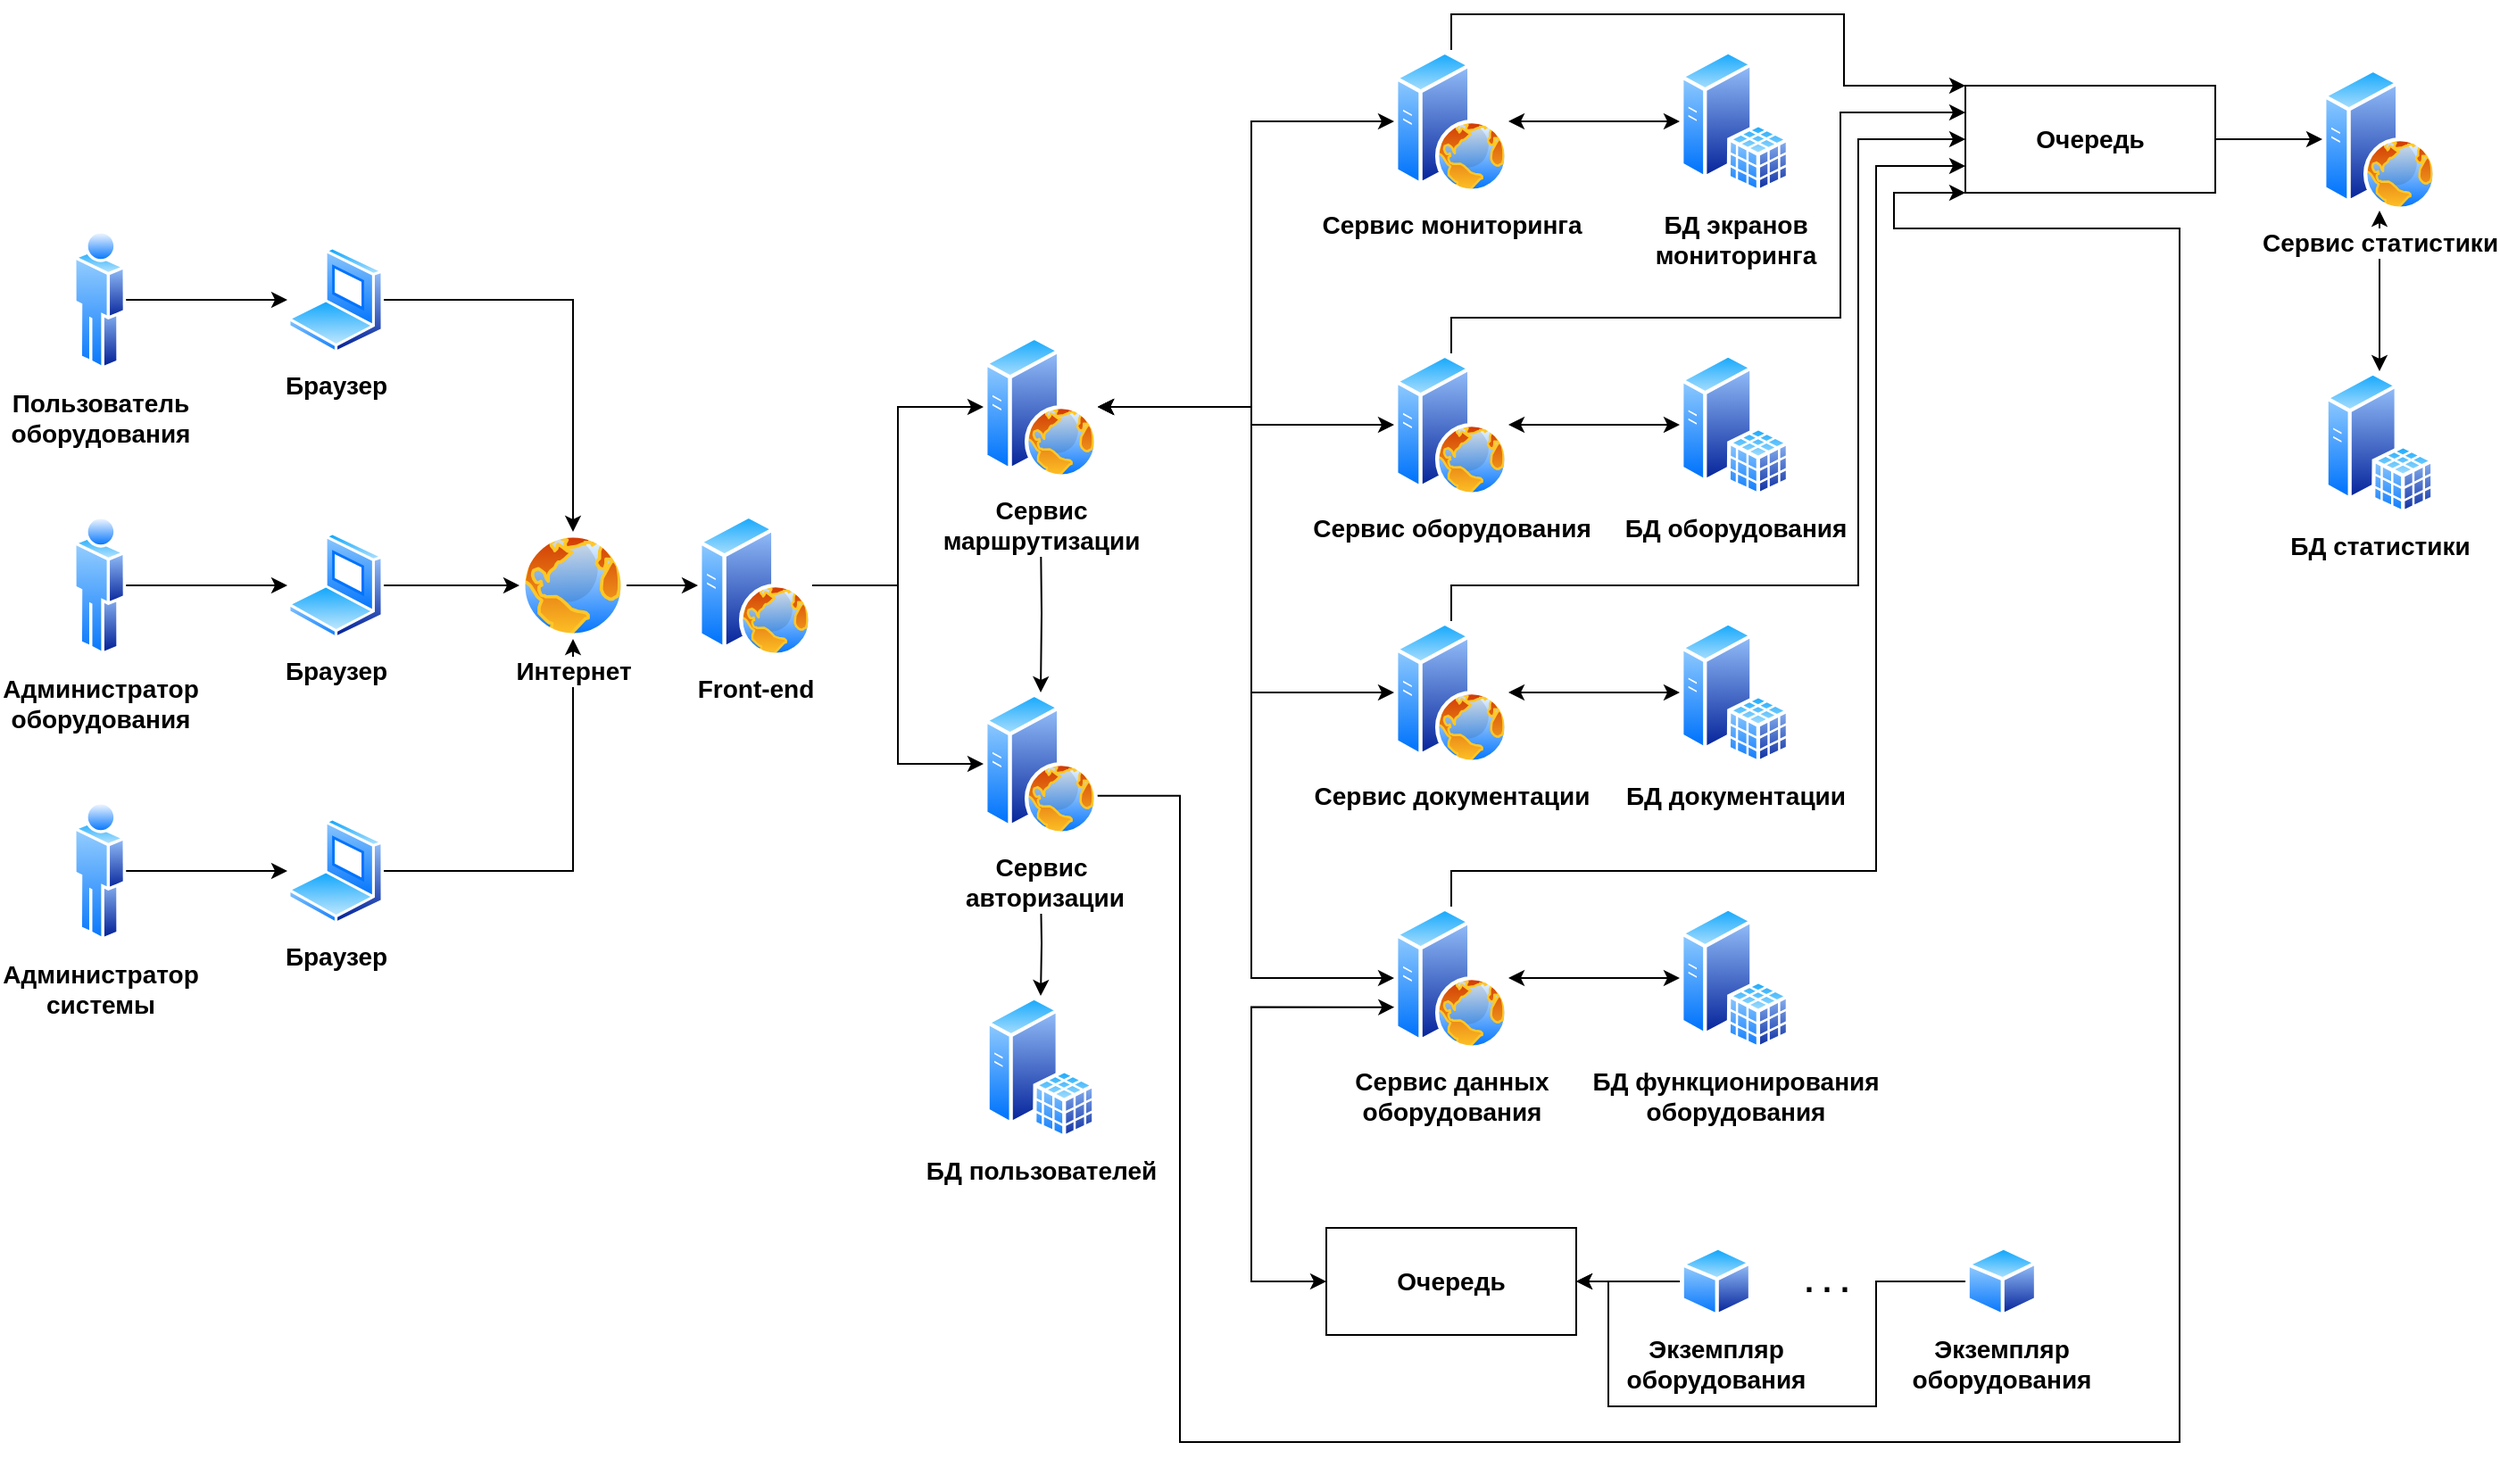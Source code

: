 <mxfile version="14.5.0" type="device"><diagram id="7UiXwg1uSnrwbN_RtKZs" name="Page-1"><mxGraphModel dx="2073" dy="1049" grid="1" gridSize="10" guides="1" tooltips="1" connect="1" arrows="1" fold="1" page="0" pageScale="1" pageWidth="827" pageHeight="1169" math="0" shadow="0"><root><mxCell id="0"/><mxCell id="1" parent="0"/><mxCell id="UalVrXW0ZuYl1teN-6kn-25" style="edgeStyle=orthogonalEdgeStyle;rounded=0;orthogonalLoop=1;jettySize=auto;html=1;exitX=1;exitY=0.5;exitDx=0;exitDy=0;fontSize=14;fontStyle=1" parent="1" source="UalVrXW0ZuYl1teN-6kn-15" target="UalVrXW0ZuYl1teN-6kn-18" edge="1"><mxGeometry relative="1" as="geometry"/></mxCell><mxCell id="UalVrXW0ZuYl1teN-6kn-15" value="Пользователь&lt;br style=&quot;font-size: 14px;&quot;&gt;оборудования" style="aspect=fixed;perimeter=ellipsePerimeter;html=1;align=center;shadow=0;dashed=0;spacingTop=3;image;image=img/lib/active_directory/user.svg;strokeColor=#000000;fontSize=14;fontStyle=1" parent="1" vertex="1"><mxGeometry x="20" y="160" width="29.6" height="80" as="geometry"/></mxCell><mxCell id="UalVrXW0ZuYl1teN-6kn-26" style="edgeStyle=orthogonalEdgeStyle;rounded=0;orthogonalLoop=1;jettySize=auto;html=1;exitX=1;exitY=0.5;exitDx=0;exitDy=0;entryX=0;entryY=0.5;entryDx=0;entryDy=0;fontSize=14;fontStyle=1" parent="1" source="UalVrXW0ZuYl1teN-6kn-16" target="UalVrXW0ZuYl1teN-6kn-19" edge="1"><mxGeometry relative="1" as="geometry"/></mxCell><mxCell id="UalVrXW0ZuYl1teN-6kn-16" value="Администратор&lt;br style=&quot;font-size: 14px;&quot;&gt;оборудования" style="aspect=fixed;perimeter=ellipsePerimeter;html=1;align=center;shadow=0;dashed=0;spacingTop=3;image;image=img/lib/active_directory/user.svg;strokeColor=#000000;fontSize=14;fontStyle=1" parent="1" vertex="1"><mxGeometry x="20" y="320" width="29.6" height="80" as="geometry"/></mxCell><mxCell id="UalVrXW0ZuYl1teN-6kn-27" style="edgeStyle=orthogonalEdgeStyle;rounded=0;orthogonalLoop=1;jettySize=auto;html=1;exitX=1;exitY=0.5;exitDx=0;exitDy=0;entryX=0;entryY=0.5;entryDx=0;entryDy=0;fontSize=14;fontStyle=1" parent="1" source="UalVrXW0ZuYl1teN-6kn-17" target="UalVrXW0ZuYl1teN-6kn-20" edge="1"><mxGeometry relative="1" as="geometry"/></mxCell><mxCell id="UalVrXW0ZuYl1teN-6kn-17" value="Администратор&lt;br style=&quot;font-size: 14px;&quot;&gt;системы" style="aspect=fixed;perimeter=ellipsePerimeter;html=1;align=center;shadow=0;dashed=0;spacingTop=3;image;image=img/lib/active_directory/user.svg;strokeColor=#000000;fontSize=14;fontStyle=1" parent="1" vertex="1"><mxGeometry x="20" y="480" width="29.6" height="80" as="geometry"/></mxCell><mxCell id="UalVrXW0ZuYl1teN-6kn-28" style="edgeStyle=orthogonalEdgeStyle;rounded=0;orthogonalLoop=1;jettySize=auto;html=1;exitX=1;exitY=0.5;exitDx=0;exitDy=0;fontSize=14;fontStyle=1" parent="1" source="UalVrXW0ZuYl1teN-6kn-18" target="UalVrXW0ZuYl1teN-6kn-21" edge="1"><mxGeometry relative="1" as="geometry"/></mxCell><mxCell id="UalVrXW0ZuYl1teN-6kn-18" value="Браузер" style="aspect=fixed;perimeter=ellipsePerimeter;html=1;align=center;shadow=0;dashed=0;spacingTop=3;image;image=img/lib/active_directory/laptop_client.svg;strokeColor=#000000;fontSize=14;fontStyle=1" parent="1" vertex="1"><mxGeometry x="140" y="170" width="54" height="60" as="geometry"/></mxCell><mxCell id="UalVrXW0ZuYl1teN-6kn-23" style="edgeStyle=orthogonalEdgeStyle;rounded=0;orthogonalLoop=1;jettySize=auto;html=1;exitX=1;exitY=0.5;exitDx=0;exitDy=0;fontSize=14;fontStyle=1" parent="1" source="UalVrXW0ZuYl1teN-6kn-19" target="UalVrXW0ZuYl1teN-6kn-21" edge="1"><mxGeometry relative="1" as="geometry"/></mxCell><mxCell id="UalVrXW0ZuYl1teN-6kn-19" value="Браузер" style="aspect=fixed;perimeter=ellipsePerimeter;html=1;align=center;shadow=0;dashed=0;spacingTop=3;image;image=img/lib/active_directory/laptop_client.svg;strokeColor=#000000;fontSize=14;fontStyle=1" parent="1" vertex="1"><mxGeometry x="140" y="330" width="54" height="60" as="geometry"/></mxCell><mxCell id="UalVrXW0ZuYl1teN-6kn-24" style="edgeStyle=orthogonalEdgeStyle;rounded=0;orthogonalLoop=1;jettySize=auto;html=1;exitX=1;exitY=0.5;exitDx=0;exitDy=0;entryX=0.5;entryY=1;entryDx=0;entryDy=0;fontSize=14;fontStyle=1" parent="1" source="UalVrXW0ZuYl1teN-6kn-20" target="UalVrXW0ZuYl1teN-6kn-21" edge="1"><mxGeometry relative="1" as="geometry"/></mxCell><mxCell id="UalVrXW0ZuYl1teN-6kn-20" value="Браузер" style="aspect=fixed;perimeter=ellipsePerimeter;html=1;align=center;shadow=0;dashed=0;spacingTop=3;image;image=img/lib/active_directory/laptop_client.svg;strokeColor=#000000;fontSize=14;fontStyle=1" parent="1" vertex="1"><mxGeometry x="140" y="490" width="54" height="60" as="geometry"/></mxCell><mxCell id="UalVrXW0ZuYl1teN-6kn-30" style="edgeStyle=orthogonalEdgeStyle;rounded=0;orthogonalLoop=1;jettySize=auto;html=1;exitX=1;exitY=0.5;exitDx=0;exitDy=0;fontSize=14;fontStyle=1" parent="1" source="UalVrXW0ZuYl1teN-6kn-21" target="UalVrXW0ZuYl1teN-6kn-29" edge="1"><mxGeometry relative="1" as="geometry"/></mxCell><mxCell id="UalVrXW0ZuYl1teN-6kn-21" value="Интернет" style="aspect=fixed;perimeter=ellipsePerimeter;html=1;align=center;shadow=0;dashed=0;spacingTop=3;image;image=img/lib/active_directory/internet_globe.svg;strokeColor=#000000;fontSize=14;fontStyle=1" parent="1" vertex="1"><mxGeometry x="270" y="330" width="60" height="60" as="geometry"/></mxCell><mxCell id="UalVrXW0ZuYl1teN-6kn-34" style="edgeStyle=orthogonalEdgeStyle;rounded=0;orthogonalLoop=1;jettySize=auto;html=1;exitX=1;exitY=0.5;exitDx=0;exitDy=0;entryX=0;entryY=0.5;entryDx=0;entryDy=0;fontSize=14;fontStyle=1" parent="1" source="UalVrXW0ZuYl1teN-6kn-29" target="UalVrXW0ZuYl1teN-6kn-31" edge="1"><mxGeometry relative="1" as="geometry"/></mxCell><mxCell id="UalVrXW0ZuYl1teN-6kn-36" style="edgeStyle=orthogonalEdgeStyle;rounded=0;orthogonalLoop=1;jettySize=auto;html=1;exitX=1;exitY=0.5;exitDx=0;exitDy=0;entryX=0;entryY=0.5;entryDx=0;entryDy=0;fontSize=14;fontStyle=1" parent="1" source="UalVrXW0ZuYl1teN-6kn-29" target="UalVrXW0ZuYl1teN-6kn-32" edge="1"><mxGeometry relative="1" as="geometry"/></mxCell><mxCell id="UalVrXW0ZuYl1teN-6kn-29" value="Front-end" style="aspect=fixed;perimeter=ellipsePerimeter;html=1;align=center;shadow=0;dashed=0;spacingTop=3;image;image=img/lib/active_directory/web_server.svg;strokeColor=#000000;fontSize=14;fontStyle=1" parent="1" vertex="1"><mxGeometry x="370" y="320" width="64" height="80" as="geometry"/></mxCell><mxCell id="UalVrXW0ZuYl1teN-6kn-37" style="edgeStyle=orthogonalEdgeStyle;rounded=0;orthogonalLoop=1;jettySize=auto;html=1;startArrow=classic;startFill=1;fontSize=14;fontStyle=1" parent="1" target="UalVrXW0ZuYl1teN-6kn-32" edge="1"><mxGeometry relative="1" as="geometry"><mxPoint x="562" y="330" as="sourcePoint"/></mxGeometry></mxCell><mxCell id="UalVrXW0ZuYl1teN-6kn-44" style="edgeStyle=orthogonalEdgeStyle;rounded=0;orthogonalLoop=1;jettySize=auto;html=1;entryX=0;entryY=0.5;entryDx=0;entryDy=0;startArrow=classic;startFill=1;fontSize=14;fontStyle=1;exitX=1;exitY=0.5;exitDx=0;exitDy=0;" parent="1" source="UalVrXW0ZuYl1teN-6kn-31" target="UalVrXW0ZuYl1teN-6kn-43" edge="1"><mxGeometry relative="1" as="geometry"><mxPoint x="600" y="270" as="sourcePoint"/><Array as="points"><mxPoint x="680" y="260"/><mxPoint x="680" y="100"/></Array></mxGeometry></mxCell><mxCell id="UalVrXW0ZuYl1teN-6kn-45" style="edgeStyle=orthogonalEdgeStyle;rounded=0;orthogonalLoop=1;jettySize=auto;html=1;entryX=0;entryY=0.5;entryDx=0;entryDy=0;startArrow=classic;startFill=1;fontSize=14;fontStyle=1;exitX=1;exitY=0.5;exitDx=0;exitDy=0;" parent="1" source="UalVrXW0ZuYl1teN-6kn-31" target="UalVrXW0ZuYl1teN-6kn-40" edge="1"><mxGeometry relative="1" as="geometry"><mxPoint x="600" y="270" as="sourcePoint"/><Array as="points"><mxPoint x="680" y="260"/><mxPoint x="680" y="420"/></Array></mxGeometry></mxCell><mxCell id="UalVrXW0ZuYl1teN-6kn-46" style="edgeStyle=orthogonalEdgeStyle;rounded=0;orthogonalLoop=1;jettySize=auto;html=1;entryX=0;entryY=0.5;entryDx=0;entryDy=0;startArrow=classic;startFill=1;fontSize=14;fontStyle=1;exitX=1;exitY=0.5;exitDx=0;exitDy=0;" parent="1" source="UalVrXW0ZuYl1teN-6kn-31" target="UalVrXW0ZuYl1teN-6kn-42" edge="1"><mxGeometry relative="1" as="geometry"><mxPoint x="600" y="270" as="sourcePoint"/><Array as="points"><mxPoint x="680" y="260"/><mxPoint x="680" y="580"/></Array></mxGeometry></mxCell><mxCell id="UalVrXW0ZuYl1teN-6kn-47" style="edgeStyle=orthogonalEdgeStyle;rounded=0;orthogonalLoop=1;jettySize=auto;html=1;startArrow=classic;startFill=1;fontSize=14;fontStyle=1" parent="1" source="UalVrXW0ZuYl1teN-6kn-31" target="UalVrXW0ZuYl1teN-6kn-39" edge="1"><mxGeometry relative="1" as="geometry"><mxPoint x="600" y="270" as="sourcePoint"/><Array as="points"><mxPoint x="680" y="260"/><mxPoint x="680" y="270"/></Array></mxGeometry></mxCell><mxCell id="UalVrXW0ZuYl1teN-6kn-31" value="Сервис &lt;br&gt;маршрутизации" style="aspect=fixed;perimeter=ellipsePerimeter;html=1;align=center;shadow=0;dashed=0;spacingTop=3;image;image=img/lib/active_directory/web_server.svg;strokeColor=#000000;fontSize=14;fontStyle=1" parent="1" vertex="1"><mxGeometry x="530" y="220" width="64" height="80" as="geometry"/></mxCell><mxCell id="UalVrXW0ZuYl1teN-6kn-49" style="edgeStyle=orthogonalEdgeStyle;rounded=0;orthogonalLoop=1;jettySize=auto;html=1;startArrow=classic;startFill=1;fontSize=14;fontStyle=1" parent="1" target="UalVrXW0ZuYl1teN-6kn-48" edge="1"><mxGeometry relative="1" as="geometry"><mxPoint x="562" y="530" as="sourcePoint"/></mxGeometry></mxCell><mxCell id="UalVrXW0ZuYl1teN-6kn-87" style="edgeStyle=orthogonalEdgeStyle;rounded=0;orthogonalLoop=1;jettySize=auto;html=1;exitX=1;exitY=0.75;exitDx=0;exitDy=0;entryX=0;entryY=1;entryDx=0;entryDy=0;startArrow=none;startFill=0;fontSize=14;fontStyle=1" parent="1" source="UalVrXW0ZuYl1teN-6kn-32" target="UalVrXW0ZuYl1teN-6kn-77" edge="1"><mxGeometry relative="1" as="geometry"><Array as="points"><mxPoint x="640" y="478"/><mxPoint x="640" y="840"/><mxPoint x="1200" y="840"/><mxPoint x="1200" y="160"/><mxPoint x="1040" y="160"/><mxPoint x="1040" y="140"/></Array></mxGeometry></mxCell><mxCell id="UalVrXW0ZuYl1teN-6kn-32" value="Сервис&lt;br&gt;&amp;nbsp;авторизации" style="aspect=fixed;perimeter=ellipsePerimeter;html=1;align=center;shadow=0;dashed=0;spacingTop=3;image;image=img/lib/active_directory/web_server.svg;strokeColor=#000000;fontSize=14;fontStyle=1" parent="1" vertex="1"><mxGeometry x="530" y="420" width="64" height="80" as="geometry"/></mxCell><mxCell id="UalVrXW0ZuYl1teN-6kn-56" style="edgeStyle=orthogonalEdgeStyle;rounded=0;orthogonalLoop=1;jettySize=auto;html=1;exitX=1;exitY=0.5;exitDx=0;exitDy=0;entryX=0;entryY=0.5;entryDx=0;entryDy=0;startArrow=classic;startFill=1;fontSize=14;fontStyle=1" parent="1" source="UalVrXW0ZuYl1teN-6kn-39" target="UalVrXW0ZuYl1teN-6kn-53" edge="1"><mxGeometry relative="1" as="geometry"/></mxCell><mxCell id="UalVrXW0ZuYl1teN-6kn-84" style="edgeStyle=orthogonalEdgeStyle;rounded=0;orthogonalLoop=1;jettySize=auto;html=1;exitX=0.5;exitY=0;exitDx=0;exitDy=0;entryX=0;entryY=0.25;entryDx=0;entryDy=0;startArrow=none;startFill=0;fontSize=14;fontStyle=1" parent="1" source="UalVrXW0ZuYl1teN-6kn-39" target="UalVrXW0ZuYl1teN-6kn-77" edge="1"><mxGeometry relative="1" as="geometry"><Array as="points"><mxPoint x="792" y="210"/><mxPoint x="1010" y="210"/><mxPoint x="1010" y="95"/></Array></mxGeometry></mxCell><mxCell id="UalVrXW0ZuYl1teN-6kn-39" value="Сервис оборудования" style="aspect=fixed;perimeter=ellipsePerimeter;html=1;align=center;shadow=0;dashed=0;spacingTop=3;image;image=img/lib/active_directory/web_server.svg;strokeColor=#000000;fontSize=14;fontStyle=1" parent="1" vertex="1"><mxGeometry x="760" y="230" width="64" height="80" as="geometry"/></mxCell><mxCell id="UalVrXW0ZuYl1teN-6kn-57" style="edgeStyle=orthogonalEdgeStyle;rounded=0;orthogonalLoop=1;jettySize=auto;html=1;exitX=1;exitY=0.5;exitDx=0;exitDy=0;entryX=0;entryY=0.5;entryDx=0;entryDy=0;startArrow=classic;startFill=1;fontSize=14;fontStyle=1" parent="1" source="UalVrXW0ZuYl1teN-6kn-40" target="UalVrXW0ZuYl1teN-6kn-52" edge="1"><mxGeometry relative="1" as="geometry"/></mxCell><mxCell id="UalVrXW0ZuYl1teN-6kn-85" style="edgeStyle=orthogonalEdgeStyle;rounded=0;orthogonalLoop=1;jettySize=auto;html=1;exitX=0.5;exitY=0;exitDx=0;exitDy=0;entryX=0;entryY=0.5;entryDx=0;entryDy=0;startArrow=none;startFill=0;fontSize=14;fontStyle=1" parent="1" source="UalVrXW0ZuYl1teN-6kn-40" target="UalVrXW0ZuYl1teN-6kn-77" edge="1"><mxGeometry relative="1" as="geometry"><Array as="points"><mxPoint x="792" y="360"/><mxPoint x="1020" y="360"/><mxPoint x="1020" y="110"/></Array></mxGeometry></mxCell><mxCell id="UalVrXW0ZuYl1teN-6kn-40" value="Сервис документации" style="aspect=fixed;perimeter=ellipsePerimeter;html=1;align=center;shadow=0;dashed=0;spacingTop=3;image;image=img/lib/active_directory/web_server.svg;strokeColor=#000000;fontSize=14;fontStyle=1" parent="1" vertex="1"><mxGeometry x="760" y="380" width="64" height="80" as="geometry"/></mxCell><mxCell id="UalVrXW0ZuYl1teN-6kn-59" value="" style="edgeStyle=orthogonalEdgeStyle;rounded=0;orthogonalLoop=1;jettySize=auto;html=1;startArrow=classic;startFill=1;fontSize=14;fontStyle=1" parent="1" source="UalVrXW0ZuYl1teN-6kn-42" target="UalVrXW0ZuYl1teN-6kn-58" edge="1"><mxGeometry relative="1" as="geometry"/></mxCell><mxCell id="UalVrXW0ZuYl1teN-6kn-86" style="edgeStyle=orthogonalEdgeStyle;rounded=0;orthogonalLoop=1;jettySize=auto;html=1;entryX=0;entryY=0.75;entryDx=0;entryDy=0;startArrow=none;startFill=0;exitX=0.5;exitY=0;exitDx=0;exitDy=0;fontSize=14;fontStyle=1" parent="1" source="UalVrXW0ZuYl1teN-6kn-42" target="UalVrXW0ZuYl1teN-6kn-77" edge="1"><mxGeometry relative="1" as="geometry"><Array as="points"><mxPoint x="792" y="520"/><mxPoint x="1030" y="520"/><mxPoint x="1030" y="125"/></Array></mxGeometry></mxCell><mxCell id="UalVrXW0ZuYl1teN-6kn-42" value="Сервис данных &lt;br style=&quot;font-size: 14px;&quot;&gt;оборудования" style="aspect=fixed;perimeter=ellipsePerimeter;html=1;align=center;shadow=0;dashed=0;spacingTop=3;image;image=img/lib/active_directory/web_server.svg;strokeColor=#000000;fontSize=14;fontStyle=1" parent="1" vertex="1"><mxGeometry x="760" y="540" width="64" height="80" as="geometry"/></mxCell><mxCell id="UalVrXW0ZuYl1teN-6kn-55" style="edgeStyle=orthogonalEdgeStyle;rounded=0;orthogonalLoop=1;jettySize=auto;html=1;exitX=1;exitY=0.5;exitDx=0;exitDy=0;startArrow=classic;startFill=1;fontSize=14;fontStyle=1" parent="1" source="UalVrXW0ZuYl1teN-6kn-43" target="UalVrXW0ZuYl1teN-6kn-54" edge="1"><mxGeometry relative="1" as="geometry"/></mxCell><mxCell id="UalVrXW0ZuYl1teN-6kn-83" style="edgeStyle=orthogonalEdgeStyle;rounded=0;orthogonalLoop=1;jettySize=auto;html=1;exitX=0.5;exitY=0;exitDx=0;exitDy=0;startArrow=none;startFill=0;entryX=0;entryY=0;entryDx=0;entryDy=0;fontSize=14;fontStyle=1" parent="1" source="UalVrXW0ZuYl1teN-6kn-43" target="UalVrXW0ZuYl1teN-6kn-77" edge="1"><mxGeometry relative="1" as="geometry"><mxPoint x="1190" y="80" as="targetPoint"/><Array as="points"><mxPoint x="792" y="40"/><mxPoint x="1012" y="40"/><mxPoint x="1012" y="80"/></Array></mxGeometry></mxCell><mxCell id="UalVrXW0ZuYl1teN-6kn-43" value="Сервис мониторинга" style="aspect=fixed;perimeter=ellipsePerimeter;html=1;align=center;shadow=0;dashed=0;spacingTop=3;image;image=img/lib/active_directory/web_server.svg;strokeColor=#000000;fontSize=14;fontStyle=1" parent="1" vertex="1"><mxGeometry x="760" y="60" width="64" height="80" as="geometry"/></mxCell><mxCell id="UalVrXW0ZuYl1teN-6kn-48" value="БД пользователей" style="aspect=fixed;perimeter=ellipsePerimeter;html=1;align=center;shadow=0;dashed=0;spacingTop=3;image;image=img/lib/active_directory/sql_server.svg;strokeColor=#000000;fontSize=14;fontStyle=1" parent="1" vertex="1"><mxGeometry x="531.2" y="590" width="61.6" height="80" as="geometry"/></mxCell><mxCell id="UalVrXW0ZuYl1teN-6kn-52" value="БД документации" style="aspect=fixed;perimeter=ellipsePerimeter;html=1;align=center;shadow=0;dashed=0;spacingTop=3;image;image=img/lib/active_directory/sql_server.svg;strokeColor=#000000;fontSize=14;fontStyle=1" parent="1" vertex="1"><mxGeometry x="920" y="380" width="61.6" height="80" as="geometry"/></mxCell><mxCell id="UalVrXW0ZuYl1teN-6kn-53" value="БД оборудования" style="aspect=fixed;perimeter=ellipsePerimeter;html=1;align=center;shadow=0;dashed=0;spacingTop=3;image;image=img/lib/active_directory/sql_server.svg;strokeColor=#000000;fontSize=14;fontStyle=1" parent="1" vertex="1"><mxGeometry x="920" y="230" width="61.6" height="80" as="geometry"/></mxCell><mxCell id="UalVrXW0ZuYl1teN-6kn-54" value="БД экранов&lt;br style=&quot;font-size: 14px;&quot;&gt;мониторинга" style="aspect=fixed;perimeter=ellipsePerimeter;html=1;align=center;shadow=0;dashed=0;spacingTop=3;image;image=img/lib/active_directory/sql_server.svg;strokeColor=#000000;fontSize=14;fontStyle=1" parent="1" vertex="1"><mxGeometry x="920" y="60" width="61.6" height="80" as="geometry"/></mxCell><mxCell id="UalVrXW0ZuYl1teN-6kn-58" value="БД функционирования &lt;br style=&quot;font-size: 14px;&quot;&gt;оборудования" style="aspect=fixed;perimeter=ellipsePerimeter;html=1;align=center;shadow=0;dashed=0;spacingTop=3;image;image=img/lib/active_directory/sql_server.svg;strokeColor=#000000;fontSize=14;fontStyle=1" parent="1" vertex="1"><mxGeometry x="920" y="540" width="61.6" height="80" as="geometry"/></mxCell><mxCell id="UalVrXW0ZuYl1teN-6kn-93" style="edgeStyle=orthogonalEdgeStyle;rounded=0;orthogonalLoop=1;jettySize=auto;html=1;startArrow=classic;startFill=1;fontSize=14;fontStyle=1" parent="1" source="UalVrXW0ZuYl1teN-6kn-70" target="UalVrXW0ZuYl1teN-6kn-89" edge="1"><mxGeometry relative="1" as="geometry"/></mxCell><mxCell id="UalVrXW0ZuYl1teN-6kn-70" value="Сервис статистики" style="aspect=fixed;perimeter=ellipsePerimeter;html=1;align=center;shadow=0;dashed=0;spacingTop=3;image;image=img/lib/active_directory/web_server.svg;strokeColor=#000000;fontSize=14;fontStyle=1" parent="1" vertex="1"><mxGeometry x="1280" y="70" width="64" height="80" as="geometry"/></mxCell><mxCell id="UalVrXW0ZuYl1teN-6kn-88" style="edgeStyle=orthogonalEdgeStyle;rounded=0;orthogonalLoop=1;jettySize=auto;html=1;exitX=1;exitY=0.5;exitDx=0;exitDy=0;startArrow=none;startFill=0;fontSize=14;fontStyle=1" parent="1" source="UalVrXW0ZuYl1teN-6kn-77" target="UalVrXW0ZuYl1teN-6kn-70" edge="1"><mxGeometry relative="1" as="geometry"/></mxCell><mxCell id="UalVrXW0ZuYl1teN-6kn-77" value="Очередь" style="rounded=0;whiteSpace=wrap;html=1;strokeColor=#000000;fontSize=14;fontStyle=1" parent="1" vertex="1"><mxGeometry x="1080" y="80" width="140" height="60" as="geometry"/></mxCell><mxCell id="UalVrXW0ZuYl1teN-6kn-89" value="БД статистики" style="aspect=fixed;perimeter=ellipsePerimeter;html=1;align=center;shadow=0;dashed=0;spacingTop=3;image;image=img/lib/active_directory/sql_server.svg;strokeColor=#000000;fontSize=14;fontStyle=1" parent="1" vertex="1"><mxGeometry x="1281.2" y="240" width="61.6" height="80" as="geometry"/></mxCell><mxCell id="ECWwWPn8zcbBO9DhvXyt-3" style="edgeStyle=orthogonalEdgeStyle;rounded=0;sketch=0;orthogonalLoop=1;jettySize=auto;html=1;entryX=0.002;entryY=0.704;entryDx=0;entryDy=0;entryPerimeter=0;startArrow=classic;startFill=1;strokeColor=#000000;strokeWidth=1;fontSize=12;" edge="1" parent="1" source="ECWwWPn8zcbBO9DhvXyt-1" target="UalVrXW0ZuYl1teN-6kn-42"><mxGeometry relative="1" as="geometry"><Array as="points"><mxPoint x="680" y="750"/><mxPoint x="680" y="596"/></Array></mxGeometry></mxCell><mxCell id="ECWwWPn8zcbBO9DhvXyt-1" value="Очередь" style="rounded=0;whiteSpace=wrap;html=1;strokeColor=#000000;fontSize=14;fontStyle=1" vertex="1" parent="1"><mxGeometry x="722" y="720" width="140" height="60" as="geometry"/></mxCell><mxCell id="ECWwWPn8zcbBO9DhvXyt-12" style="edgeStyle=orthogonalEdgeStyle;rounded=0;sketch=0;orthogonalLoop=1;jettySize=auto;html=1;startArrow=none;startFill=0;strokeColor=#000000;strokeWidth=1;fontSize=12;" edge="1" parent="1" source="ECWwWPn8zcbBO9DhvXyt-4" target="ECWwWPn8zcbBO9DhvXyt-1"><mxGeometry relative="1" as="geometry"/></mxCell><mxCell id="ECWwWPn8zcbBO9DhvXyt-4" value="&lt;font style=&quot;font-size: 14px&quot;&gt;&lt;b&gt;Экземпляр&lt;br&gt;оборудования&lt;/b&gt;&lt;/font&gt;" style="aspect=fixed;perimeter=ellipsePerimeter;html=1;align=center;shadow=0;dashed=0;spacingTop=3;image;image=img/lib/active_directory/generic_node.svg;fontSize=12;" vertex="1" parent="1"><mxGeometry x="920" y="730" width="40.82" height="40" as="geometry"/></mxCell><mxCell id="ECWwWPn8zcbBO9DhvXyt-8" style="edgeStyle=orthogonalEdgeStyle;rounded=0;sketch=0;orthogonalLoop=1;jettySize=auto;html=1;exitX=0;exitY=0.5;exitDx=0;exitDy=0;entryX=1;entryY=0.5;entryDx=0;entryDy=0;startArrow=none;startFill=0;strokeColor=#000000;strokeWidth=1;fontSize=12;" edge="1" parent="1" source="ECWwWPn8zcbBO9DhvXyt-5" target="ECWwWPn8zcbBO9DhvXyt-1"><mxGeometry relative="1" as="geometry"><Array as="points"><mxPoint x="1030" y="750"/><mxPoint x="1030" y="820"/><mxPoint x="880" y="820"/><mxPoint x="880" y="750"/></Array></mxGeometry></mxCell><mxCell id="ECWwWPn8zcbBO9DhvXyt-5" value="&lt;font style=&quot;font-size: 14px&quot;&gt;&lt;b&gt;Экземпляр&lt;br&gt;оборудования&lt;/b&gt;&lt;/font&gt;" style="aspect=fixed;perimeter=ellipsePerimeter;html=1;align=center;shadow=0;dashed=0;spacingTop=3;image;image=img/lib/active_directory/generic_node.svg;fontSize=12;" vertex="1" parent="1"><mxGeometry x="1080" y="730" width="40.82" height="40" as="geometry"/></mxCell><mxCell id="ECWwWPn8zcbBO9DhvXyt-13" value="&lt;font size=&quot;1&quot;&gt;&lt;b style=&quot;font-size: 18px&quot;&gt;. . .&lt;/b&gt;&lt;/font&gt;" style="text;html=1;align=center;verticalAlign=middle;resizable=0;points=[];autosize=1;fontSize=12;" vertex="1" parent="1"><mxGeometry x="981.6" y="740" width="40" height="20" as="geometry"/></mxCell></root></mxGraphModel></diagram></mxfile>